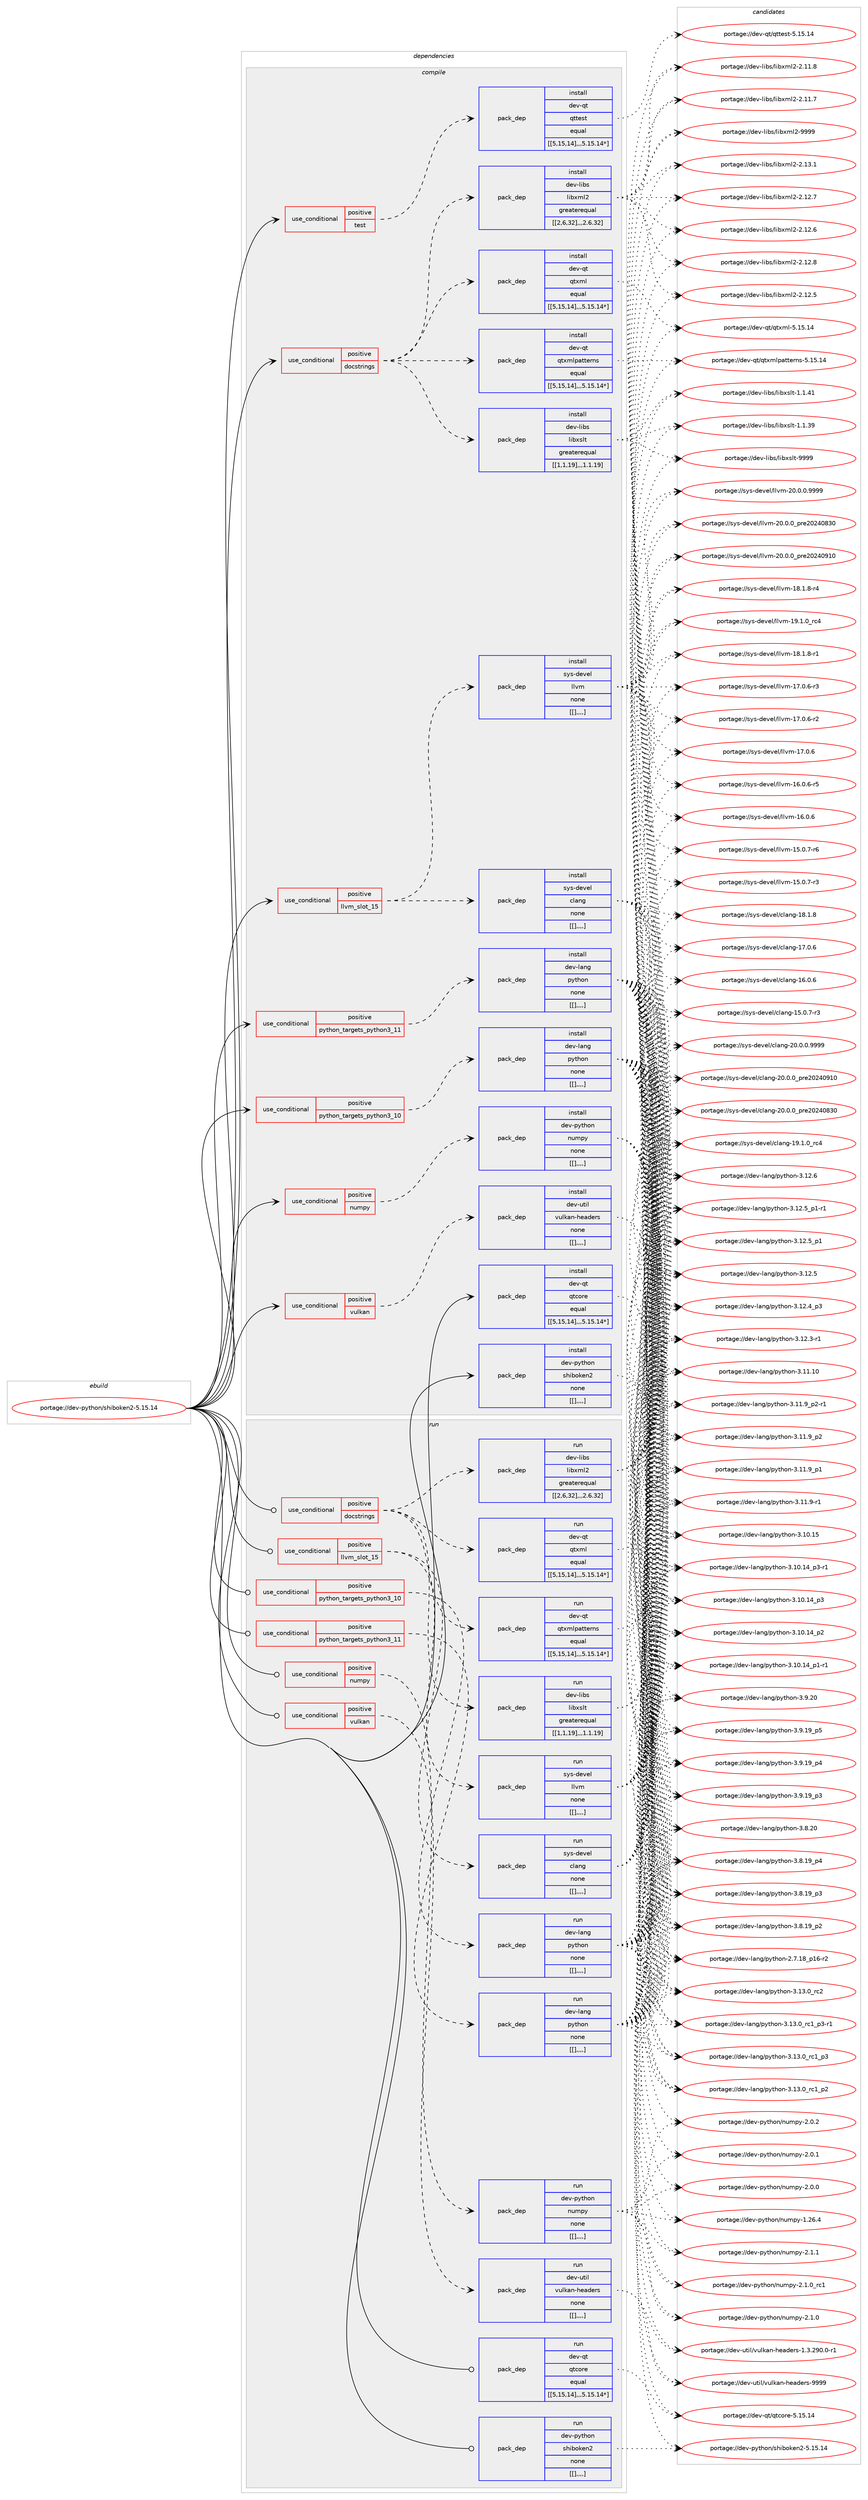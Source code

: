 digraph prolog {

# *************
# Graph options
# *************

newrank=true;
concentrate=true;
compound=true;
graph [rankdir=LR,fontname=Helvetica,fontsize=10,ranksep=1.5];#, ranksep=2.5, nodesep=0.2];
edge  [arrowhead=vee];
node  [fontname=Helvetica,fontsize=10];

# **********
# The ebuild
# **********

subgraph cluster_leftcol {
color=gray;
label=<<i>ebuild</i>>;
id [label="portage://dev-python/shiboken2-5.15.14", color=red, width=4, href="../dev-python/shiboken2-5.15.14.svg"];
}

# ****************
# The dependencies
# ****************

subgraph cluster_midcol {
color=gray;
label=<<i>dependencies</i>>;
subgraph cluster_compile {
fillcolor="#eeeeee";
style=filled;
label=<<i>compile</i>>;
subgraph cond40489 {
dependency165211 [label=<<TABLE BORDER="0" CELLBORDER="1" CELLSPACING="0" CELLPADDING="4"><TR><TD ROWSPAN="3" CELLPADDING="10">use_conditional</TD></TR><TR><TD>positive</TD></TR><TR><TD>docstrings</TD></TR></TABLE>>, shape=none, color=red];
subgraph pack123461 {
dependency165212 [label=<<TABLE BORDER="0" CELLBORDER="1" CELLSPACING="0" CELLPADDING="4" WIDTH="220"><TR><TD ROWSPAN="6" CELLPADDING="30">pack_dep</TD></TR><TR><TD WIDTH="110">install</TD></TR><TR><TD>dev-libs</TD></TR><TR><TD>libxml2</TD></TR><TR><TD>greaterequal</TD></TR><TR><TD>[[2,6,32],,,2.6.32]</TD></TR></TABLE>>, shape=none, color=blue];
}
dependency165211:e -> dependency165212:w [weight=20,style="dashed",arrowhead="vee"];
subgraph pack123462 {
dependency165213 [label=<<TABLE BORDER="0" CELLBORDER="1" CELLSPACING="0" CELLPADDING="4" WIDTH="220"><TR><TD ROWSPAN="6" CELLPADDING="30">pack_dep</TD></TR><TR><TD WIDTH="110">install</TD></TR><TR><TD>dev-libs</TD></TR><TR><TD>libxslt</TD></TR><TR><TD>greaterequal</TD></TR><TR><TD>[[1,1,19],,,1.1.19]</TD></TR></TABLE>>, shape=none, color=blue];
}
dependency165211:e -> dependency165213:w [weight=20,style="dashed",arrowhead="vee"];
subgraph pack123463 {
dependency165214 [label=<<TABLE BORDER="0" CELLBORDER="1" CELLSPACING="0" CELLPADDING="4" WIDTH="220"><TR><TD ROWSPAN="6" CELLPADDING="30">pack_dep</TD></TR><TR><TD WIDTH="110">install</TD></TR><TR><TD>dev-qt</TD></TR><TR><TD>qtxml</TD></TR><TR><TD>equal</TD></TR><TR><TD>[[5,15,14],,,5.15.14*]</TD></TR></TABLE>>, shape=none, color=blue];
}
dependency165211:e -> dependency165214:w [weight=20,style="dashed",arrowhead="vee"];
subgraph pack123464 {
dependency165215 [label=<<TABLE BORDER="0" CELLBORDER="1" CELLSPACING="0" CELLPADDING="4" WIDTH="220"><TR><TD ROWSPAN="6" CELLPADDING="30">pack_dep</TD></TR><TR><TD WIDTH="110">install</TD></TR><TR><TD>dev-qt</TD></TR><TR><TD>qtxmlpatterns</TD></TR><TR><TD>equal</TD></TR><TR><TD>[[5,15,14],,,5.15.14*]</TD></TR></TABLE>>, shape=none, color=blue];
}
dependency165211:e -> dependency165215:w [weight=20,style="dashed",arrowhead="vee"];
}
id:e -> dependency165211:w [weight=20,style="solid",arrowhead="vee"];
subgraph cond40490 {
dependency165216 [label=<<TABLE BORDER="0" CELLBORDER="1" CELLSPACING="0" CELLPADDING="4"><TR><TD ROWSPAN="3" CELLPADDING="10">use_conditional</TD></TR><TR><TD>positive</TD></TR><TR><TD>llvm_slot_15</TD></TR></TABLE>>, shape=none, color=red];
subgraph pack123465 {
dependency165217 [label=<<TABLE BORDER="0" CELLBORDER="1" CELLSPACING="0" CELLPADDING="4" WIDTH="220"><TR><TD ROWSPAN="6" CELLPADDING="30">pack_dep</TD></TR><TR><TD WIDTH="110">install</TD></TR><TR><TD>sys-devel</TD></TR><TR><TD>clang</TD></TR><TR><TD>none</TD></TR><TR><TD>[[],,,,]</TD></TR></TABLE>>, shape=none, color=blue];
}
dependency165216:e -> dependency165217:w [weight=20,style="dashed",arrowhead="vee"];
subgraph pack123466 {
dependency165218 [label=<<TABLE BORDER="0" CELLBORDER="1" CELLSPACING="0" CELLPADDING="4" WIDTH="220"><TR><TD ROWSPAN="6" CELLPADDING="30">pack_dep</TD></TR><TR><TD WIDTH="110">install</TD></TR><TR><TD>sys-devel</TD></TR><TR><TD>llvm</TD></TR><TR><TD>none</TD></TR><TR><TD>[[],,,,]</TD></TR></TABLE>>, shape=none, color=blue];
}
dependency165216:e -> dependency165218:w [weight=20,style="dashed",arrowhead="vee"];
}
id:e -> dependency165216:w [weight=20,style="solid",arrowhead="vee"];
subgraph cond40491 {
dependency165219 [label=<<TABLE BORDER="0" CELLBORDER="1" CELLSPACING="0" CELLPADDING="4"><TR><TD ROWSPAN="3" CELLPADDING="10">use_conditional</TD></TR><TR><TD>positive</TD></TR><TR><TD>numpy</TD></TR></TABLE>>, shape=none, color=red];
subgraph pack123467 {
dependency165220 [label=<<TABLE BORDER="0" CELLBORDER="1" CELLSPACING="0" CELLPADDING="4" WIDTH="220"><TR><TD ROWSPAN="6" CELLPADDING="30">pack_dep</TD></TR><TR><TD WIDTH="110">install</TD></TR><TR><TD>dev-python</TD></TR><TR><TD>numpy</TD></TR><TR><TD>none</TD></TR><TR><TD>[[],,,,]</TD></TR></TABLE>>, shape=none, color=blue];
}
dependency165219:e -> dependency165220:w [weight=20,style="dashed",arrowhead="vee"];
}
id:e -> dependency165219:w [weight=20,style="solid",arrowhead="vee"];
subgraph cond40492 {
dependency165221 [label=<<TABLE BORDER="0" CELLBORDER="1" CELLSPACING="0" CELLPADDING="4"><TR><TD ROWSPAN="3" CELLPADDING="10">use_conditional</TD></TR><TR><TD>positive</TD></TR><TR><TD>python_targets_python3_10</TD></TR></TABLE>>, shape=none, color=red];
subgraph pack123468 {
dependency165222 [label=<<TABLE BORDER="0" CELLBORDER="1" CELLSPACING="0" CELLPADDING="4" WIDTH="220"><TR><TD ROWSPAN="6" CELLPADDING="30">pack_dep</TD></TR><TR><TD WIDTH="110">install</TD></TR><TR><TD>dev-lang</TD></TR><TR><TD>python</TD></TR><TR><TD>none</TD></TR><TR><TD>[[],,,,]</TD></TR></TABLE>>, shape=none, color=blue];
}
dependency165221:e -> dependency165222:w [weight=20,style="dashed",arrowhead="vee"];
}
id:e -> dependency165221:w [weight=20,style="solid",arrowhead="vee"];
subgraph cond40493 {
dependency165223 [label=<<TABLE BORDER="0" CELLBORDER="1" CELLSPACING="0" CELLPADDING="4"><TR><TD ROWSPAN="3" CELLPADDING="10">use_conditional</TD></TR><TR><TD>positive</TD></TR><TR><TD>python_targets_python3_11</TD></TR></TABLE>>, shape=none, color=red];
subgraph pack123469 {
dependency165224 [label=<<TABLE BORDER="0" CELLBORDER="1" CELLSPACING="0" CELLPADDING="4" WIDTH="220"><TR><TD ROWSPAN="6" CELLPADDING="30">pack_dep</TD></TR><TR><TD WIDTH="110">install</TD></TR><TR><TD>dev-lang</TD></TR><TR><TD>python</TD></TR><TR><TD>none</TD></TR><TR><TD>[[],,,,]</TD></TR></TABLE>>, shape=none, color=blue];
}
dependency165223:e -> dependency165224:w [weight=20,style="dashed",arrowhead="vee"];
}
id:e -> dependency165223:w [weight=20,style="solid",arrowhead="vee"];
subgraph cond40494 {
dependency165225 [label=<<TABLE BORDER="0" CELLBORDER="1" CELLSPACING="0" CELLPADDING="4"><TR><TD ROWSPAN="3" CELLPADDING="10">use_conditional</TD></TR><TR><TD>positive</TD></TR><TR><TD>test</TD></TR></TABLE>>, shape=none, color=red];
subgraph pack123470 {
dependency165226 [label=<<TABLE BORDER="0" CELLBORDER="1" CELLSPACING="0" CELLPADDING="4" WIDTH="220"><TR><TD ROWSPAN="6" CELLPADDING="30">pack_dep</TD></TR><TR><TD WIDTH="110">install</TD></TR><TR><TD>dev-qt</TD></TR><TR><TD>qttest</TD></TR><TR><TD>equal</TD></TR><TR><TD>[[5,15,14],,,5.15.14*]</TD></TR></TABLE>>, shape=none, color=blue];
}
dependency165225:e -> dependency165226:w [weight=20,style="dashed",arrowhead="vee"];
}
id:e -> dependency165225:w [weight=20,style="solid",arrowhead="vee"];
subgraph cond40495 {
dependency165227 [label=<<TABLE BORDER="0" CELLBORDER="1" CELLSPACING="0" CELLPADDING="4"><TR><TD ROWSPAN="3" CELLPADDING="10">use_conditional</TD></TR><TR><TD>positive</TD></TR><TR><TD>vulkan</TD></TR></TABLE>>, shape=none, color=red];
subgraph pack123471 {
dependency165228 [label=<<TABLE BORDER="0" CELLBORDER="1" CELLSPACING="0" CELLPADDING="4" WIDTH="220"><TR><TD ROWSPAN="6" CELLPADDING="30">pack_dep</TD></TR><TR><TD WIDTH="110">install</TD></TR><TR><TD>dev-util</TD></TR><TR><TD>vulkan-headers</TD></TR><TR><TD>none</TD></TR><TR><TD>[[],,,,]</TD></TR></TABLE>>, shape=none, color=blue];
}
dependency165227:e -> dependency165228:w [weight=20,style="dashed",arrowhead="vee"];
}
id:e -> dependency165227:w [weight=20,style="solid",arrowhead="vee"];
subgraph pack123472 {
dependency165229 [label=<<TABLE BORDER="0" CELLBORDER="1" CELLSPACING="0" CELLPADDING="4" WIDTH="220"><TR><TD ROWSPAN="6" CELLPADDING="30">pack_dep</TD></TR><TR><TD WIDTH="110">install</TD></TR><TR><TD>dev-qt</TD></TR><TR><TD>qtcore</TD></TR><TR><TD>equal</TD></TR><TR><TD>[[5,15,14],,,5.15.14*]</TD></TR></TABLE>>, shape=none, color=blue];
}
id:e -> dependency165229:w [weight=20,style="solid",arrowhead="vee"];
subgraph pack123473 {
dependency165230 [label=<<TABLE BORDER="0" CELLBORDER="1" CELLSPACING="0" CELLPADDING="4" WIDTH="220"><TR><TD ROWSPAN="6" CELLPADDING="30">pack_dep</TD></TR><TR><TD WIDTH="110">install</TD></TR><TR><TD>dev-python</TD></TR><TR><TD>shiboken2</TD></TR><TR><TD>none</TD></TR><TR><TD>[[],,,,]</TD></TR></TABLE>>, shape=none, color=blue];
}
id:e -> dependency165230:w [weight=20,style="solid",arrowhead="vee"];
}
subgraph cluster_compileandrun {
fillcolor="#eeeeee";
style=filled;
label=<<i>compile and run</i>>;
}
subgraph cluster_run {
fillcolor="#eeeeee";
style=filled;
label=<<i>run</i>>;
subgraph cond40496 {
dependency165231 [label=<<TABLE BORDER="0" CELLBORDER="1" CELLSPACING="0" CELLPADDING="4"><TR><TD ROWSPAN="3" CELLPADDING="10">use_conditional</TD></TR><TR><TD>positive</TD></TR><TR><TD>docstrings</TD></TR></TABLE>>, shape=none, color=red];
subgraph pack123474 {
dependency165232 [label=<<TABLE BORDER="0" CELLBORDER="1" CELLSPACING="0" CELLPADDING="4" WIDTH="220"><TR><TD ROWSPAN="6" CELLPADDING="30">pack_dep</TD></TR><TR><TD WIDTH="110">run</TD></TR><TR><TD>dev-libs</TD></TR><TR><TD>libxml2</TD></TR><TR><TD>greaterequal</TD></TR><TR><TD>[[2,6,32],,,2.6.32]</TD></TR></TABLE>>, shape=none, color=blue];
}
dependency165231:e -> dependency165232:w [weight=20,style="dashed",arrowhead="vee"];
subgraph pack123475 {
dependency165233 [label=<<TABLE BORDER="0" CELLBORDER="1" CELLSPACING="0" CELLPADDING="4" WIDTH="220"><TR><TD ROWSPAN="6" CELLPADDING="30">pack_dep</TD></TR><TR><TD WIDTH="110">run</TD></TR><TR><TD>dev-libs</TD></TR><TR><TD>libxslt</TD></TR><TR><TD>greaterequal</TD></TR><TR><TD>[[1,1,19],,,1.1.19]</TD></TR></TABLE>>, shape=none, color=blue];
}
dependency165231:e -> dependency165233:w [weight=20,style="dashed",arrowhead="vee"];
subgraph pack123476 {
dependency165234 [label=<<TABLE BORDER="0" CELLBORDER="1" CELLSPACING="0" CELLPADDING="4" WIDTH="220"><TR><TD ROWSPAN="6" CELLPADDING="30">pack_dep</TD></TR><TR><TD WIDTH="110">run</TD></TR><TR><TD>dev-qt</TD></TR><TR><TD>qtxml</TD></TR><TR><TD>equal</TD></TR><TR><TD>[[5,15,14],,,5.15.14*]</TD></TR></TABLE>>, shape=none, color=blue];
}
dependency165231:e -> dependency165234:w [weight=20,style="dashed",arrowhead="vee"];
subgraph pack123477 {
dependency165235 [label=<<TABLE BORDER="0" CELLBORDER="1" CELLSPACING="0" CELLPADDING="4" WIDTH="220"><TR><TD ROWSPAN="6" CELLPADDING="30">pack_dep</TD></TR><TR><TD WIDTH="110">run</TD></TR><TR><TD>dev-qt</TD></TR><TR><TD>qtxmlpatterns</TD></TR><TR><TD>equal</TD></TR><TR><TD>[[5,15,14],,,5.15.14*]</TD></TR></TABLE>>, shape=none, color=blue];
}
dependency165231:e -> dependency165235:w [weight=20,style="dashed",arrowhead="vee"];
}
id:e -> dependency165231:w [weight=20,style="solid",arrowhead="odot"];
subgraph cond40497 {
dependency165236 [label=<<TABLE BORDER="0" CELLBORDER="1" CELLSPACING="0" CELLPADDING="4"><TR><TD ROWSPAN="3" CELLPADDING="10">use_conditional</TD></TR><TR><TD>positive</TD></TR><TR><TD>llvm_slot_15</TD></TR></TABLE>>, shape=none, color=red];
subgraph pack123478 {
dependency165237 [label=<<TABLE BORDER="0" CELLBORDER="1" CELLSPACING="0" CELLPADDING="4" WIDTH="220"><TR><TD ROWSPAN="6" CELLPADDING="30">pack_dep</TD></TR><TR><TD WIDTH="110">run</TD></TR><TR><TD>sys-devel</TD></TR><TR><TD>clang</TD></TR><TR><TD>none</TD></TR><TR><TD>[[],,,,]</TD></TR></TABLE>>, shape=none, color=blue];
}
dependency165236:e -> dependency165237:w [weight=20,style="dashed",arrowhead="vee"];
subgraph pack123479 {
dependency165238 [label=<<TABLE BORDER="0" CELLBORDER="1" CELLSPACING="0" CELLPADDING="4" WIDTH="220"><TR><TD ROWSPAN="6" CELLPADDING="30">pack_dep</TD></TR><TR><TD WIDTH="110">run</TD></TR><TR><TD>sys-devel</TD></TR><TR><TD>llvm</TD></TR><TR><TD>none</TD></TR><TR><TD>[[],,,,]</TD></TR></TABLE>>, shape=none, color=blue];
}
dependency165236:e -> dependency165238:w [weight=20,style="dashed",arrowhead="vee"];
}
id:e -> dependency165236:w [weight=20,style="solid",arrowhead="odot"];
subgraph cond40498 {
dependency165239 [label=<<TABLE BORDER="0" CELLBORDER="1" CELLSPACING="0" CELLPADDING="4"><TR><TD ROWSPAN="3" CELLPADDING="10">use_conditional</TD></TR><TR><TD>positive</TD></TR><TR><TD>numpy</TD></TR></TABLE>>, shape=none, color=red];
subgraph pack123480 {
dependency165240 [label=<<TABLE BORDER="0" CELLBORDER="1" CELLSPACING="0" CELLPADDING="4" WIDTH="220"><TR><TD ROWSPAN="6" CELLPADDING="30">pack_dep</TD></TR><TR><TD WIDTH="110">run</TD></TR><TR><TD>dev-python</TD></TR><TR><TD>numpy</TD></TR><TR><TD>none</TD></TR><TR><TD>[[],,,,]</TD></TR></TABLE>>, shape=none, color=blue];
}
dependency165239:e -> dependency165240:w [weight=20,style="dashed",arrowhead="vee"];
}
id:e -> dependency165239:w [weight=20,style="solid",arrowhead="odot"];
subgraph cond40499 {
dependency165241 [label=<<TABLE BORDER="0" CELLBORDER="1" CELLSPACING="0" CELLPADDING="4"><TR><TD ROWSPAN="3" CELLPADDING="10">use_conditional</TD></TR><TR><TD>positive</TD></TR><TR><TD>python_targets_python3_10</TD></TR></TABLE>>, shape=none, color=red];
subgraph pack123481 {
dependency165242 [label=<<TABLE BORDER="0" CELLBORDER="1" CELLSPACING="0" CELLPADDING="4" WIDTH="220"><TR><TD ROWSPAN="6" CELLPADDING="30">pack_dep</TD></TR><TR><TD WIDTH="110">run</TD></TR><TR><TD>dev-lang</TD></TR><TR><TD>python</TD></TR><TR><TD>none</TD></TR><TR><TD>[[],,,,]</TD></TR></TABLE>>, shape=none, color=blue];
}
dependency165241:e -> dependency165242:w [weight=20,style="dashed",arrowhead="vee"];
}
id:e -> dependency165241:w [weight=20,style="solid",arrowhead="odot"];
subgraph cond40500 {
dependency165243 [label=<<TABLE BORDER="0" CELLBORDER="1" CELLSPACING="0" CELLPADDING="4"><TR><TD ROWSPAN="3" CELLPADDING="10">use_conditional</TD></TR><TR><TD>positive</TD></TR><TR><TD>python_targets_python3_11</TD></TR></TABLE>>, shape=none, color=red];
subgraph pack123482 {
dependency165244 [label=<<TABLE BORDER="0" CELLBORDER="1" CELLSPACING="0" CELLPADDING="4" WIDTH="220"><TR><TD ROWSPAN="6" CELLPADDING="30">pack_dep</TD></TR><TR><TD WIDTH="110">run</TD></TR><TR><TD>dev-lang</TD></TR><TR><TD>python</TD></TR><TR><TD>none</TD></TR><TR><TD>[[],,,,]</TD></TR></TABLE>>, shape=none, color=blue];
}
dependency165243:e -> dependency165244:w [weight=20,style="dashed",arrowhead="vee"];
}
id:e -> dependency165243:w [weight=20,style="solid",arrowhead="odot"];
subgraph cond40501 {
dependency165245 [label=<<TABLE BORDER="0" CELLBORDER="1" CELLSPACING="0" CELLPADDING="4"><TR><TD ROWSPAN="3" CELLPADDING="10">use_conditional</TD></TR><TR><TD>positive</TD></TR><TR><TD>vulkan</TD></TR></TABLE>>, shape=none, color=red];
subgraph pack123483 {
dependency165246 [label=<<TABLE BORDER="0" CELLBORDER="1" CELLSPACING="0" CELLPADDING="4" WIDTH="220"><TR><TD ROWSPAN="6" CELLPADDING="30">pack_dep</TD></TR><TR><TD WIDTH="110">run</TD></TR><TR><TD>dev-util</TD></TR><TR><TD>vulkan-headers</TD></TR><TR><TD>none</TD></TR><TR><TD>[[],,,,]</TD></TR></TABLE>>, shape=none, color=blue];
}
dependency165245:e -> dependency165246:w [weight=20,style="dashed",arrowhead="vee"];
}
id:e -> dependency165245:w [weight=20,style="solid",arrowhead="odot"];
subgraph pack123484 {
dependency165247 [label=<<TABLE BORDER="0" CELLBORDER="1" CELLSPACING="0" CELLPADDING="4" WIDTH="220"><TR><TD ROWSPAN="6" CELLPADDING="30">pack_dep</TD></TR><TR><TD WIDTH="110">run</TD></TR><TR><TD>dev-qt</TD></TR><TR><TD>qtcore</TD></TR><TR><TD>equal</TD></TR><TR><TD>[[5,15,14],,,5.15.14*]</TD></TR></TABLE>>, shape=none, color=blue];
}
id:e -> dependency165247:w [weight=20,style="solid",arrowhead="odot"];
subgraph pack123485 {
dependency165248 [label=<<TABLE BORDER="0" CELLBORDER="1" CELLSPACING="0" CELLPADDING="4" WIDTH="220"><TR><TD ROWSPAN="6" CELLPADDING="30">pack_dep</TD></TR><TR><TD WIDTH="110">run</TD></TR><TR><TD>dev-python</TD></TR><TR><TD>shiboken2</TD></TR><TR><TD>none</TD></TR><TR><TD>[[],,,,]</TD></TR></TABLE>>, shape=none, color=blue];
}
id:e -> dependency165248:w [weight=20,style="solid",arrowhead="odot"];
}
}

# **************
# The candidates
# **************

subgraph cluster_choices {
rank=same;
color=gray;
label=<<i>candidates</i>>;

subgraph choice123461 {
color=black;
nodesep=1;
choice10010111845108105981154710810598120109108504557575757 [label="portage://dev-libs/libxml2-9999", color=red, width=4,href="../dev-libs/libxml2-9999.svg"];
choice100101118451081059811547108105981201091085045504649514649 [label="portage://dev-libs/libxml2-2.13.1", color=red, width=4,href="../dev-libs/libxml2-2.13.1.svg"];
choice100101118451081059811547108105981201091085045504649504656 [label="portage://dev-libs/libxml2-2.12.8", color=red, width=4,href="../dev-libs/libxml2-2.12.8.svg"];
choice100101118451081059811547108105981201091085045504649504655 [label="portage://dev-libs/libxml2-2.12.7", color=red, width=4,href="../dev-libs/libxml2-2.12.7.svg"];
choice100101118451081059811547108105981201091085045504649504654 [label="portage://dev-libs/libxml2-2.12.6", color=red, width=4,href="../dev-libs/libxml2-2.12.6.svg"];
choice100101118451081059811547108105981201091085045504649504653 [label="portage://dev-libs/libxml2-2.12.5", color=red, width=4,href="../dev-libs/libxml2-2.12.5.svg"];
choice100101118451081059811547108105981201091085045504649494656 [label="portage://dev-libs/libxml2-2.11.8", color=red, width=4,href="../dev-libs/libxml2-2.11.8.svg"];
choice100101118451081059811547108105981201091085045504649494655 [label="portage://dev-libs/libxml2-2.11.7", color=red, width=4,href="../dev-libs/libxml2-2.11.7.svg"];
dependency165212:e -> choice10010111845108105981154710810598120109108504557575757:w [style=dotted,weight="100"];
dependency165212:e -> choice100101118451081059811547108105981201091085045504649514649:w [style=dotted,weight="100"];
dependency165212:e -> choice100101118451081059811547108105981201091085045504649504656:w [style=dotted,weight="100"];
dependency165212:e -> choice100101118451081059811547108105981201091085045504649504655:w [style=dotted,weight="100"];
dependency165212:e -> choice100101118451081059811547108105981201091085045504649504654:w [style=dotted,weight="100"];
dependency165212:e -> choice100101118451081059811547108105981201091085045504649504653:w [style=dotted,weight="100"];
dependency165212:e -> choice100101118451081059811547108105981201091085045504649494656:w [style=dotted,weight="100"];
dependency165212:e -> choice100101118451081059811547108105981201091085045504649494655:w [style=dotted,weight="100"];
}
subgraph choice123462 {
color=black;
nodesep=1;
choice100101118451081059811547108105981201151081164557575757 [label="portage://dev-libs/libxslt-9999", color=red, width=4,href="../dev-libs/libxslt-9999.svg"];
choice1001011184510810598115471081059812011510811645494649465249 [label="portage://dev-libs/libxslt-1.1.41", color=red, width=4,href="../dev-libs/libxslt-1.1.41.svg"];
choice1001011184510810598115471081059812011510811645494649465157 [label="portage://dev-libs/libxslt-1.1.39", color=red, width=4,href="../dev-libs/libxslt-1.1.39.svg"];
dependency165213:e -> choice100101118451081059811547108105981201151081164557575757:w [style=dotted,weight="100"];
dependency165213:e -> choice1001011184510810598115471081059812011510811645494649465249:w [style=dotted,weight="100"];
dependency165213:e -> choice1001011184510810598115471081059812011510811645494649465157:w [style=dotted,weight="100"];
}
subgraph choice123463 {
color=black;
nodesep=1;
choice10010111845113116471131161201091084553464953464952 [label="portage://dev-qt/qtxml-5.15.14", color=red, width=4,href="../dev-qt/qtxml-5.15.14.svg"];
dependency165214:e -> choice10010111845113116471131161201091084553464953464952:w [style=dotted,weight="100"];
}
subgraph choice123464 {
color=black;
nodesep=1;
choice1001011184511311647113116120109108112971161161011141101154553464953464952 [label="portage://dev-qt/qtxmlpatterns-5.15.14", color=red, width=4,href="../dev-qt/qtxmlpatterns-5.15.14.svg"];
dependency165215:e -> choice1001011184511311647113116120109108112971161161011141101154553464953464952:w [style=dotted,weight="100"];
}
subgraph choice123465 {
color=black;
nodesep=1;
choice11512111545100101118101108479910897110103455048464846484657575757 [label="portage://sys-devel/clang-20.0.0.9999", color=red, width=4,href="../sys-devel/clang-20.0.0.9999.svg"];
choice1151211154510010111810110847991089711010345504846484648951121141015048505248574948 [label="portage://sys-devel/clang-20.0.0_pre20240910", color=red, width=4,href="../sys-devel/clang-20.0.0_pre20240910.svg"];
choice1151211154510010111810110847991089711010345504846484648951121141015048505248565148 [label="portage://sys-devel/clang-20.0.0_pre20240830", color=red, width=4,href="../sys-devel/clang-20.0.0_pre20240830.svg"];
choice1151211154510010111810110847991089711010345495746494648951149952 [label="portage://sys-devel/clang-19.1.0_rc4", color=red, width=4,href="../sys-devel/clang-19.1.0_rc4.svg"];
choice1151211154510010111810110847991089711010345495646494656 [label="portage://sys-devel/clang-18.1.8", color=red, width=4,href="../sys-devel/clang-18.1.8.svg"];
choice1151211154510010111810110847991089711010345495546484654 [label="portage://sys-devel/clang-17.0.6", color=red, width=4,href="../sys-devel/clang-17.0.6.svg"];
choice1151211154510010111810110847991089711010345495446484654 [label="portage://sys-devel/clang-16.0.6", color=red, width=4,href="../sys-devel/clang-16.0.6.svg"];
choice11512111545100101118101108479910897110103454953464846554511451 [label="portage://sys-devel/clang-15.0.7-r3", color=red, width=4,href="../sys-devel/clang-15.0.7-r3.svg"];
dependency165217:e -> choice11512111545100101118101108479910897110103455048464846484657575757:w [style=dotted,weight="100"];
dependency165217:e -> choice1151211154510010111810110847991089711010345504846484648951121141015048505248574948:w [style=dotted,weight="100"];
dependency165217:e -> choice1151211154510010111810110847991089711010345504846484648951121141015048505248565148:w [style=dotted,weight="100"];
dependency165217:e -> choice1151211154510010111810110847991089711010345495746494648951149952:w [style=dotted,weight="100"];
dependency165217:e -> choice1151211154510010111810110847991089711010345495646494656:w [style=dotted,weight="100"];
dependency165217:e -> choice1151211154510010111810110847991089711010345495546484654:w [style=dotted,weight="100"];
dependency165217:e -> choice1151211154510010111810110847991089711010345495446484654:w [style=dotted,weight="100"];
dependency165217:e -> choice11512111545100101118101108479910897110103454953464846554511451:w [style=dotted,weight="100"];
}
subgraph choice123466 {
color=black;
nodesep=1;
choice1151211154510010111810110847108108118109455048464846484657575757 [label="portage://sys-devel/llvm-20.0.0.9999", color=red, width=4,href="../sys-devel/llvm-20.0.0.9999.svg"];
choice115121115451001011181011084710810811810945504846484648951121141015048505248574948 [label="portage://sys-devel/llvm-20.0.0_pre20240910", color=red, width=4,href="../sys-devel/llvm-20.0.0_pre20240910.svg"];
choice115121115451001011181011084710810811810945504846484648951121141015048505248565148 [label="portage://sys-devel/llvm-20.0.0_pre20240830", color=red, width=4,href="../sys-devel/llvm-20.0.0_pre20240830.svg"];
choice115121115451001011181011084710810811810945495746494648951149952 [label="portage://sys-devel/llvm-19.1.0_rc4", color=red, width=4,href="../sys-devel/llvm-19.1.0_rc4.svg"];
choice1151211154510010111810110847108108118109454956464946564511452 [label="portage://sys-devel/llvm-18.1.8-r4", color=red, width=4,href="../sys-devel/llvm-18.1.8-r4.svg"];
choice1151211154510010111810110847108108118109454956464946564511449 [label="portage://sys-devel/llvm-18.1.8-r1", color=red, width=4,href="../sys-devel/llvm-18.1.8-r1.svg"];
choice1151211154510010111810110847108108118109454955464846544511451 [label="portage://sys-devel/llvm-17.0.6-r3", color=red, width=4,href="../sys-devel/llvm-17.0.6-r3.svg"];
choice1151211154510010111810110847108108118109454955464846544511450 [label="portage://sys-devel/llvm-17.0.6-r2", color=red, width=4,href="../sys-devel/llvm-17.0.6-r2.svg"];
choice115121115451001011181011084710810811810945495546484654 [label="portage://sys-devel/llvm-17.0.6", color=red, width=4,href="../sys-devel/llvm-17.0.6.svg"];
choice1151211154510010111810110847108108118109454954464846544511453 [label="portage://sys-devel/llvm-16.0.6-r5", color=red, width=4,href="../sys-devel/llvm-16.0.6-r5.svg"];
choice115121115451001011181011084710810811810945495446484654 [label="portage://sys-devel/llvm-16.0.6", color=red, width=4,href="../sys-devel/llvm-16.0.6.svg"];
choice1151211154510010111810110847108108118109454953464846554511454 [label="portage://sys-devel/llvm-15.0.7-r6", color=red, width=4,href="../sys-devel/llvm-15.0.7-r6.svg"];
choice1151211154510010111810110847108108118109454953464846554511451 [label="portage://sys-devel/llvm-15.0.7-r3", color=red, width=4,href="../sys-devel/llvm-15.0.7-r3.svg"];
dependency165218:e -> choice1151211154510010111810110847108108118109455048464846484657575757:w [style=dotted,weight="100"];
dependency165218:e -> choice115121115451001011181011084710810811810945504846484648951121141015048505248574948:w [style=dotted,weight="100"];
dependency165218:e -> choice115121115451001011181011084710810811810945504846484648951121141015048505248565148:w [style=dotted,weight="100"];
dependency165218:e -> choice115121115451001011181011084710810811810945495746494648951149952:w [style=dotted,weight="100"];
dependency165218:e -> choice1151211154510010111810110847108108118109454956464946564511452:w [style=dotted,weight="100"];
dependency165218:e -> choice1151211154510010111810110847108108118109454956464946564511449:w [style=dotted,weight="100"];
dependency165218:e -> choice1151211154510010111810110847108108118109454955464846544511451:w [style=dotted,weight="100"];
dependency165218:e -> choice1151211154510010111810110847108108118109454955464846544511450:w [style=dotted,weight="100"];
dependency165218:e -> choice115121115451001011181011084710810811810945495546484654:w [style=dotted,weight="100"];
dependency165218:e -> choice1151211154510010111810110847108108118109454954464846544511453:w [style=dotted,weight="100"];
dependency165218:e -> choice115121115451001011181011084710810811810945495446484654:w [style=dotted,weight="100"];
dependency165218:e -> choice1151211154510010111810110847108108118109454953464846554511454:w [style=dotted,weight="100"];
dependency165218:e -> choice1151211154510010111810110847108108118109454953464846554511451:w [style=dotted,weight="100"];
}
subgraph choice123467 {
color=black;
nodesep=1;
choice1001011184511212111610411111047110117109112121455046494649 [label="portage://dev-python/numpy-2.1.1", color=red, width=4,href="../dev-python/numpy-2.1.1.svg"];
choice1001011184511212111610411111047110117109112121455046494648951149949 [label="portage://dev-python/numpy-2.1.0_rc1", color=red, width=4,href="../dev-python/numpy-2.1.0_rc1.svg"];
choice1001011184511212111610411111047110117109112121455046494648 [label="portage://dev-python/numpy-2.1.0", color=red, width=4,href="../dev-python/numpy-2.1.0.svg"];
choice1001011184511212111610411111047110117109112121455046484650 [label="portage://dev-python/numpy-2.0.2", color=red, width=4,href="../dev-python/numpy-2.0.2.svg"];
choice1001011184511212111610411111047110117109112121455046484649 [label="portage://dev-python/numpy-2.0.1", color=red, width=4,href="../dev-python/numpy-2.0.1.svg"];
choice1001011184511212111610411111047110117109112121455046484648 [label="portage://dev-python/numpy-2.0.0", color=red, width=4,href="../dev-python/numpy-2.0.0.svg"];
choice100101118451121211161041111104711011710911212145494650544652 [label="portage://dev-python/numpy-1.26.4", color=red, width=4,href="../dev-python/numpy-1.26.4.svg"];
dependency165220:e -> choice1001011184511212111610411111047110117109112121455046494649:w [style=dotted,weight="100"];
dependency165220:e -> choice1001011184511212111610411111047110117109112121455046494648951149949:w [style=dotted,weight="100"];
dependency165220:e -> choice1001011184511212111610411111047110117109112121455046494648:w [style=dotted,weight="100"];
dependency165220:e -> choice1001011184511212111610411111047110117109112121455046484650:w [style=dotted,weight="100"];
dependency165220:e -> choice1001011184511212111610411111047110117109112121455046484649:w [style=dotted,weight="100"];
dependency165220:e -> choice1001011184511212111610411111047110117109112121455046484648:w [style=dotted,weight="100"];
dependency165220:e -> choice100101118451121211161041111104711011710911212145494650544652:w [style=dotted,weight="100"];
}
subgraph choice123468 {
color=black;
nodesep=1;
choice10010111845108971101034711212111610411111045514649514648951149950 [label="portage://dev-lang/python-3.13.0_rc2", color=red, width=4,href="../dev-lang/python-3.13.0_rc2.svg"];
choice1001011184510897110103471121211161041111104551464951464895114994995112514511449 [label="portage://dev-lang/python-3.13.0_rc1_p3-r1", color=red, width=4,href="../dev-lang/python-3.13.0_rc1_p3-r1.svg"];
choice100101118451089711010347112121116104111110455146495146489511499499511251 [label="portage://dev-lang/python-3.13.0_rc1_p3", color=red, width=4,href="../dev-lang/python-3.13.0_rc1_p3.svg"];
choice100101118451089711010347112121116104111110455146495146489511499499511250 [label="portage://dev-lang/python-3.13.0_rc1_p2", color=red, width=4,href="../dev-lang/python-3.13.0_rc1_p2.svg"];
choice10010111845108971101034711212111610411111045514649504654 [label="portage://dev-lang/python-3.12.6", color=red, width=4,href="../dev-lang/python-3.12.6.svg"];
choice1001011184510897110103471121211161041111104551464950465395112494511449 [label="portage://dev-lang/python-3.12.5_p1-r1", color=red, width=4,href="../dev-lang/python-3.12.5_p1-r1.svg"];
choice100101118451089711010347112121116104111110455146495046539511249 [label="portage://dev-lang/python-3.12.5_p1", color=red, width=4,href="../dev-lang/python-3.12.5_p1.svg"];
choice10010111845108971101034711212111610411111045514649504653 [label="portage://dev-lang/python-3.12.5", color=red, width=4,href="../dev-lang/python-3.12.5.svg"];
choice100101118451089711010347112121116104111110455146495046529511251 [label="portage://dev-lang/python-3.12.4_p3", color=red, width=4,href="../dev-lang/python-3.12.4_p3.svg"];
choice100101118451089711010347112121116104111110455146495046514511449 [label="portage://dev-lang/python-3.12.3-r1", color=red, width=4,href="../dev-lang/python-3.12.3-r1.svg"];
choice1001011184510897110103471121211161041111104551464949464948 [label="portage://dev-lang/python-3.11.10", color=red, width=4,href="../dev-lang/python-3.11.10.svg"];
choice1001011184510897110103471121211161041111104551464949465795112504511449 [label="portage://dev-lang/python-3.11.9_p2-r1", color=red, width=4,href="../dev-lang/python-3.11.9_p2-r1.svg"];
choice100101118451089711010347112121116104111110455146494946579511250 [label="portage://dev-lang/python-3.11.9_p2", color=red, width=4,href="../dev-lang/python-3.11.9_p2.svg"];
choice100101118451089711010347112121116104111110455146494946579511249 [label="portage://dev-lang/python-3.11.9_p1", color=red, width=4,href="../dev-lang/python-3.11.9_p1.svg"];
choice100101118451089711010347112121116104111110455146494946574511449 [label="portage://dev-lang/python-3.11.9-r1", color=red, width=4,href="../dev-lang/python-3.11.9-r1.svg"];
choice1001011184510897110103471121211161041111104551464948464953 [label="portage://dev-lang/python-3.10.15", color=red, width=4,href="../dev-lang/python-3.10.15.svg"];
choice100101118451089711010347112121116104111110455146494846495295112514511449 [label="portage://dev-lang/python-3.10.14_p3-r1", color=red, width=4,href="../dev-lang/python-3.10.14_p3-r1.svg"];
choice10010111845108971101034711212111610411111045514649484649529511251 [label="portage://dev-lang/python-3.10.14_p3", color=red, width=4,href="../dev-lang/python-3.10.14_p3.svg"];
choice10010111845108971101034711212111610411111045514649484649529511250 [label="portage://dev-lang/python-3.10.14_p2", color=red, width=4,href="../dev-lang/python-3.10.14_p2.svg"];
choice100101118451089711010347112121116104111110455146494846495295112494511449 [label="portage://dev-lang/python-3.10.14_p1-r1", color=red, width=4,href="../dev-lang/python-3.10.14_p1-r1.svg"];
choice10010111845108971101034711212111610411111045514657465048 [label="portage://dev-lang/python-3.9.20", color=red, width=4,href="../dev-lang/python-3.9.20.svg"];
choice100101118451089711010347112121116104111110455146574649579511253 [label="portage://dev-lang/python-3.9.19_p5", color=red, width=4,href="../dev-lang/python-3.9.19_p5.svg"];
choice100101118451089711010347112121116104111110455146574649579511252 [label="portage://dev-lang/python-3.9.19_p4", color=red, width=4,href="../dev-lang/python-3.9.19_p4.svg"];
choice100101118451089711010347112121116104111110455146574649579511251 [label="portage://dev-lang/python-3.9.19_p3", color=red, width=4,href="../dev-lang/python-3.9.19_p3.svg"];
choice10010111845108971101034711212111610411111045514656465048 [label="portage://dev-lang/python-3.8.20", color=red, width=4,href="../dev-lang/python-3.8.20.svg"];
choice100101118451089711010347112121116104111110455146564649579511252 [label="portage://dev-lang/python-3.8.19_p4", color=red, width=4,href="../dev-lang/python-3.8.19_p4.svg"];
choice100101118451089711010347112121116104111110455146564649579511251 [label="portage://dev-lang/python-3.8.19_p3", color=red, width=4,href="../dev-lang/python-3.8.19_p3.svg"];
choice100101118451089711010347112121116104111110455146564649579511250 [label="portage://dev-lang/python-3.8.19_p2", color=red, width=4,href="../dev-lang/python-3.8.19_p2.svg"];
choice100101118451089711010347112121116104111110455046554649569511249544511450 [label="portage://dev-lang/python-2.7.18_p16-r2", color=red, width=4,href="../dev-lang/python-2.7.18_p16-r2.svg"];
dependency165222:e -> choice10010111845108971101034711212111610411111045514649514648951149950:w [style=dotted,weight="100"];
dependency165222:e -> choice1001011184510897110103471121211161041111104551464951464895114994995112514511449:w [style=dotted,weight="100"];
dependency165222:e -> choice100101118451089711010347112121116104111110455146495146489511499499511251:w [style=dotted,weight="100"];
dependency165222:e -> choice100101118451089711010347112121116104111110455146495146489511499499511250:w [style=dotted,weight="100"];
dependency165222:e -> choice10010111845108971101034711212111610411111045514649504654:w [style=dotted,weight="100"];
dependency165222:e -> choice1001011184510897110103471121211161041111104551464950465395112494511449:w [style=dotted,weight="100"];
dependency165222:e -> choice100101118451089711010347112121116104111110455146495046539511249:w [style=dotted,weight="100"];
dependency165222:e -> choice10010111845108971101034711212111610411111045514649504653:w [style=dotted,weight="100"];
dependency165222:e -> choice100101118451089711010347112121116104111110455146495046529511251:w [style=dotted,weight="100"];
dependency165222:e -> choice100101118451089711010347112121116104111110455146495046514511449:w [style=dotted,weight="100"];
dependency165222:e -> choice1001011184510897110103471121211161041111104551464949464948:w [style=dotted,weight="100"];
dependency165222:e -> choice1001011184510897110103471121211161041111104551464949465795112504511449:w [style=dotted,weight="100"];
dependency165222:e -> choice100101118451089711010347112121116104111110455146494946579511250:w [style=dotted,weight="100"];
dependency165222:e -> choice100101118451089711010347112121116104111110455146494946579511249:w [style=dotted,weight="100"];
dependency165222:e -> choice100101118451089711010347112121116104111110455146494946574511449:w [style=dotted,weight="100"];
dependency165222:e -> choice1001011184510897110103471121211161041111104551464948464953:w [style=dotted,weight="100"];
dependency165222:e -> choice100101118451089711010347112121116104111110455146494846495295112514511449:w [style=dotted,weight="100"];
dependency165222:e -> choice10010111845108971101034711212111610411111045514649484649529511251:w [style=dotted,weight="100"];
dependency165222:e -> choice10010111845108971101034711212111610411111045514649484649529511250:w [style=dotted,weight="100"];
dependency165222:e -> choice100101118451089711010347112121116104111110455146494846495295112494511449:w [style=dotted,weight="100"];
dependency165222:e -> choice10010111845108971101034711212111610411111045514657465048:w [style=dotted,weight="100"];
dependency165222:e -> choice100101118451089711010347112121116104111110455146574649579511253:w [style=dotted,weight="100"];
dependency165222:e -> choice100101118451089711010347112121116104111110455146574649579511252:w [style=dotted,weight="100"];
dependency165222:e -> choice100101118451089711010347112121116104111110455146574649579511251:w [style=dotted,weight="100"];
dependency165222:e -> choice10010111845108971101034711212111610411111045514656465048:w [style=dotted,weight="100"];
dependency165222:e -> choice100101118451089711010347112121116104111110455146564649579511252:w [style=dotted,weight="100"];
dependency165222:e -> choice100101118451089711010347112121116104111110455146564649579511251:w [style=dotted,weight="100"];
dependency165222:e -> choice100101118451089711010347112121116104111110455146564649579511250:w [style=dotted,weight="100"];
dependency165222:e -> choice100101118451089711010347112121116104111110455046554649569511249544511450:w [style=dotted,weight="100"];
}
subgraph choice123469 {
color=black;
nodesep=1;
choice10010111845108971101034711212111610411111045514649514648951149950 [label="portage://dev-lang/python-3.13.0_rc2", color=red, width=4,href="../dev-lang/python-3.13.0_rc2.svg"];
choice1001011184510897110103471121211161041111104551464951464895114994995112514511449 [label="portage://dev-lang/python-3.13.0_rc1_p3-r1", color=red, width=4,href="../dev-lang/python-3.13.0_rc1_p3-r1.svg"];
choice100101118451089711010347112121116104111110455146495146489511499499511251 [label="portage://dev-lang/python-3.13.0_rc1_p3", color=red, width=4,href="../dev-lang/python-3.13.0_rc1_p3.svg"];
choice100101118451089711010347112121116104111110455146495146489511499499511250 [label="portage://dev-lang/python-3.13.0_rc1_p2", color=red, width=4,href="../dev-lang/python-3.13.0_rc1_p2.svg"];
choice10010111845108971101034711212111610411111045514649504654 [label="portage://dev-lang/python-3.12.6", color=red, width=4,href="../dev-lang/python-3.12.6.svg"];
choice1001011184510897110103471121211161041111104551464950465395112494511449 [label="portage://dev-lang/python-3.12.5_p1-r1", color=red, width=4,href="../dev-lang/python-3.12.5_p1-r1.svg"];
choice100101118451089711010347112121116104111110455146495046539511249 [label="portage://dev-lang/python-3.12.5_p1", color=red, width=4,href="../dev-lang/python-3.12.5_p1.svg"];
choice10010111845108971101034711212111610411111045514649504653 [label="portage://dev-lang/python-3.12.5", color=red, width=4,href="../dev-lang/python-3.12.5.svg"];
choice100101118451089711010347112121116104111110455146495046529511251 [label="portage://dev-lang/python-3.12.4_p3", color=red, width=4,href="../dev-lang/python-3.12.4_p3.svg"];
choice100101118451089711010347112121116104111110455146495046514511449 [label="portage://dev-lang/python-3.12.3-r1", color=red, width=4,href="../dev-lang/python-3.12.3-r1.svg"];
choice1001011184510897110103471121211161041111104551464949464948 [label="portage://dev-lang/python-3.11.10", color=red, width=4,href="../dev-lang/python-3.11.10.svg"];
choice1001011184510897110103471121211161041111104551464949465795112504511449 [label="portage://dev-lang/python-3.11.9_p2-r1", color=red, width=4,href="../dev-lang/python-3.11.9_p2-r1.svg"];
choice100101118451089711010347112121116104111110455146494946579511250 [label="portage://dev-lang/python-3.11.9_p2", color=red, width=4,href="../dev-lang/python-3.11.9_p2.svg"];
choice100101118451089711010347112121116104111110455146494946579511249 [label="portage://dev-lang/python-3.11.9_p1", color=red, width=4,href="../dev-lang/python-3.11.9_p1.svg"];
choice100101118451089711010347112121116104111110455146494946574511449 [label="portage://dev-lang/python-3.11.9-r1", color=red, width=4,href="../dev-lang/python-3.11.9-r1.svg"];
choice1001011184510897110103471121211161041111104551464948464953 [label="portage://dev-lang/python-3.10.15", color=red, width=4,href="../dev-lang/python-3.10.15.svg"];
choice100101118451089711010347112121116104111110455146494846495295112514511449 [label="portage://dev-lang/python-3.10.14_p3-r1", color=red, width=4,href="../dev-lang/python-3.10.14_p3-r1.svg"];
choice10010111845108971101034711212111610411111045514649484649529511251 [label="portage://dev-lang/python-3.10.14_p3", color=red, width=4,href="../dev-lang/python-3.10.14_p3.svg"];
choice10010111845108971101034711212111610411111045514649484649529511250 [label="portage://dev-lang/python-3.10.14_p2", color=red, width=4,href="../dev-lang/python-3.10.14_p2.svg"];
choice100101118451089711010347112121116104111110455146494846495295112494511449 [label="portage://dev-lang/python-3.10.14_p1-r1", color=red, width=4,href="../dev-lang/python-3.10.14_p1-r1.svg"];
choice10010111845108971101034711212111610411111045514657465048 [label="portage://dev-lang/python-3.9.20", color=red, width=4,href="../dev-lang/python-3.9.20.svg"];
choice100101118451089711010347112121116104111110455146574649579511253 [label="portage://dev-lang/python-3.9.19_p5", color=red, width=4,href="../dev-lang/python-3.9.19_p5.svg"];
choice100101118451089711010347112121116104111110455146574649579511252 [label="portage://dev-lang/python-3.9.19_p4", color=red, width=4,href="../dev-lang/python-3.9.19_p4.svg"];
choice100101118451089711010347112121116104111110455146574649579511251 [label="portage://dev-lang/python-3.9.19_p3", color=red, width=4,href="../dev-lang/python-3.9.19_p3.svg"];
choice10010111845108971101034711212111610411111045514656465048 [label="portage://dev-lang/python-3.8.20", color=red, width=4,href="../dev-lang/python-3.8.20.svg"];
choice100101118451089711010347112121116104111110455146564649579511252 [label="portage://dev-lang/python-3.8.19_p4", color=red, width=4,href="../dev-lang/python-3.8.19_p4.svg"];
choice100101118451089711010347112121116104111110455146564649579511251 [label="portage://dev-lang/python-3.8.19_p3", color=red, width=4,href="../dev-lang/python-3.8.19_p3.svg"];
choice100101118451089711010347112121116104111110455146564649579511250 [label="portage://dev-lang/python-3.8.19_p2", color=red, width=4,href="../dev-lang/python-3.8.19_p2.svg"];
choice100101118451089711010347112121116104111110455046554649569511249544511450 [label="portage://dev-lang/python-2.7.18_p16-r2", color=red, width=4,href="../dev-lang/python-2.7.18_p16-r2.svg"];
dependency165224:e -> choice10010111845108971101034711212111610411111045514649514648951149950:w [style=dotted,weight="100"];
dependency165224:e -> choice1001011184510897110103471121211161041111104551464951464895114994995112514511449:w [style=dotted,weight="100"];
dependency165224:e -> choice100101118451089711010347112121116104111110455146495146489511499499511251:w [style=dotted,weight="100"];
dependency165224:e -> choice100101118451089711010347112121116104111110455146495146489511499499511250:w [style=dotted,weight="100"];
dependency165224:e -> choice10010111845108971101034711212111610411111045514649504654:w [style=dotted,weight="100"];
dependency165224:e -> choice1001011184510897110103471121211161041111104551464950465395112494511449:w [style=dotted,weight="100"];
dependency165224:e -> choice100101118451089711010347112121116104111110455146495046539511249:w [style=dotted,weight="100"];
dependency165224:e -> choice10010111845108971101034711212111610411111045514649504653:w [style=dotted,weight="100"];
dependency165224:e -> choice100101118451089711010347112121116104111110455146495046529511251:w [style=dotted,weight="100"];
dependency165224:e -> choice100101118451089711010347112121116104111110455146495046514511449:w [style=dotted,weight="100"];
dependency165224:e -> choice1001011184510897110103471121211161041111104551464949464948:w [style=dotted,weight="100"];
dependency165224:e -> choice1001011184510897110103471121211161041111104551464949465795112504511449:w [style=dotted,weight="100"];
dependency165224:e -> choice100101118451089711010347112121116104111110455146494946579511250:w [style=dotted,weight="100"];
dependency165224:e -> choice100101118451089711010347112121116104111110455146494946579511249:w [style=dotted,weight="100"];
dependency165224:e -> choice100101118451089711010347112121116104111110455146494946574511449:w [style=dotted,weight="100"];
dependency165224:e -> choice1001011184510897110103471121211161041111104551464948464953:w [style=dotted,weight="100"];
dependency165224:e -> choice100101118451089711010347112121116104111110455146494846495295112514511449:w [style=dotted,weight="100"];
dependency165224:e -> choice10010111845108971101034711212111610411111045514649484649529511251:w [style=dotted,weight="100"];
dependency165224:e -> choice10010111845108971101034711212111610411111045514649484649529511250:w [style=dotted,weight="100"];
dependency165224:e -> choice100101118451089711010347112121116104111110455146494846495295112494511449:w [style=dotted,weight="100"];
dependency165224:e -> choice10010111845108971101034711212111610411111045514657465048:w [style=dotted,weight="100"];
dependency165224:e -> choice100101118451089711010347112121116104111110455146574649579511253:w [style=dotted,weight="100"];
dependency165224:e -> choice100101118451089711010347112121116104111110455146574649579511252:w [style=dotted,weight="100"];
dependency165224:e -> choice100101118451089711010347112121116104111110455146574649579511251:w [style=dotted,weight="100"];
dependency165224:e -> choice10010111845108971101034711212111610411111045514656465048:w [style=dotted,weight="100"];
dependency165224:e -> choice100101118451089711010347112121116104111110455146564649579511252:w [style=dotted,weight="100"];
dependency165224:e -> choice100101118451089711010347112121116104111110455146564649579511251:w [style=dotted,weight="100"];
dependency165224:e -> choice100101118451089711010347112121116104111110455146564649579511250:w [style=dotted,weight="100"];
dependency165224:e -> choice100101118451089711010347112121116104111110455046554649569511249544511450:w [style=dotted,weight="100"];
}
subgraph choice123470 {
color=black;
nodesep=1;
choice10010111845113116471131161161011151164553464953464952 [label="portage://dev-qt/qttest-5.15.14", color=red, width=4,href="../dev-qt/qttest-5.15.14.svg"];
dependency165226:e -> choice10010111845113116471131161161011151164553464953464952:w [style=dotted,weight="100"];
}
subgraph choice123471 {
color=black;
nodesep=1;
choice10010111845117116105108471181171081079711045104101971001011141154557575757 [label="portage://dev-util/vulkan-headers-9999", color=red, width=4,href="../dev-util/vulkan-headers-9999.svg"];
choice1001011184511711610510847118117108107971104510410197100101114115454946514650574846484511449 [label="portage://dev-util/vulkan-headers-1.3.290.0-r1", color=red, width=4,href="../dev-util/vulkan-headers-1.3.290.0-r1.svg"];
dependency165228:e -> choice10010111845117116105108471181171081079711045104101971001011141154557575757:w [style=dotted,weight="100"];
dependency165228:e -> choice1001011184511711610510847118117108107971104510410197100101114115454946514650574846484511449:w [style=dotted,weight="100"];
}
subgraph choice123472 {
color=black;
nodesep=1;
choice1001011184511311647113116991111141014553464953464952 [label="portage://dev-qt/qtcore-5.15.14", color=red, width=4,href="../dev-qt/qtcore-5.15.14.svg"];
dependency165229:e -> choice1001011184511311647113116991111141014553464953464952:w [style=dotted,weight="100"];
}
subgraph choice123473 {
color=black;
nodesep=1;
choice100101118451121211161041111104711510410598111107101110504553464953464952 [label="portage://dev-python/shiboken2-5.15.14", color=red, width=4,href="../dev-python/shiboken2-5.15.14.svg"];
dependency165230:e -> choice100101118451121211161041111104711510410598111107101110504553464953464952:w [style=dotted,weight="100"];
}
subgraph choice123474 {
color=black;
nodesep=1;
choice10010111845108105981154710810598120109108504557575757 [label="portage://dev-libs/libxml2-9999", color=red, width=4,href="../dev-libs/libxml2-9999.svg"];
choice100101118451081059811547108105981201091085045504649514649 [label="portage://dev-libs/libxml2-2.13.1", color=red, width=4,href="../dev-libs/libxml2-2.13.1.svg"];
choice100101118451081059811547108105981201091085045504649504656 [label="portage://dev-libs/libxml2-2.12.8", color=red, width=4,href="../dev-libs/libxml2-2.12.8.svg"];
choice100101118451081059811547108105981201091085045504649504655 [label="portage://dev-libs/libxml2-2.12.7", color=red, width=4,href="../dev-libs/libxml2-2.12.7.svg"];
choice100101118451081059811547108105981201091085045504649504654 [label="portage://dev-libs/libxml2-2.12.6", color=red, width=4,href="../dev-libs/libxml2-2.12.6.svg"];
choice100101118451081059811547108105981201091085045504649504653 [label="portage://dev-libs/libxml2-2.12.5", color=red, width=4,href="../dev-libs/libxml2-2.12.5.svg"];
choice100101118451081059811547108105981201091085045504649494656 [label="portage://dev-libs/libxml2-2.11.8", color=red, width=4,href="../dev-libs/libxml2-2.11.8.svg"];
choice100101118451081059811547108105981201091085045504649494655 [label="portage://dev-libs/libxml2-2.11.7", color=red, width=4,href="../dev-libs/libxml2-2.11.7.svg"];
dependency165232:e -> choice10010111845108105981154710810598120109108504557575757:w [style=dotted,weight="100"];
dependency165232:e -> choice100101118451081059811547108105981201091085045504649514649:w [style=dotted,weight="100"];
dependency165232:e -> choice100101118451081059811547108105981201091085045504649504656:w [style=dotted,weight="100"];
dependency165232:e -> choice100101118451081059811547108105981201091085045504649504655:w [style=dotted,weight="100"];
dependency165232:e -> choice100101118451081059811547108105981201091085045504649504654:w [style=dotted,weight="100"];
dependency165232:e -> choice100101118451081059811547108105981201091085045504649504653:w [style=dotted,weight="100"];
dependency165232:e -> choice100101118451081059811547108105981201091085045504649494656:w [style=dotted,weight="100"];
dependency165232:e -> choice100101118451081059811547108105981201091085045504649494655:w [style=dotted,weight="100"];
}
subgraph choice123475 {
color=black;
nodesep=1;
choice100101118451081059811547108105981201151081164557575757 [label="portage://dev-libs/libxslt-9999", color=red, width=4,href="../dev-libs/libxslt-9999.svg"];
choice1001011184510810598115471081059812011510811645494649465249 [label="portage://dev-libs/libxslt-1.1.41", color=red, width=4,href="../dev-libs/libxslt-1.1.41.svg"];
choice1001011184510810598115471081059812011510811645494649465157 [label="portage://dev-libs/libxslt-1.1.39", color=red, width=4,href="../dev-libs/libxslt-1.1.39.svg"];
dependency165233:e -> choice100101118451081059811547108105981201151081164557575757:w [style=dotted,weight="100"];
dependency165233:e -> choice1001011184510810598115471081059812011510811645494649465249:w [style=dotted,weight="100"];
dependency165233:e -> choice1001011184510810598115471081059812011510811645494649465157:w [style=dotted,weight="100"];
}
subgraph choice123476 {
color=black;
nodesep=1;
choice10010111845113116471131161201091084553464953464952 [label="portage://dev-qt/qtxml-5.15.14", color=red, width=4,href="../dev-qt/qtxml-5.15.14.svg"];
dependency165234:e -> choice10010111845113116471131161201091084553464953464952:w [style=dotted,weight="100"];
}
subgraph choice123477 {
color=black;
nodesep=1;
choice1001011184511311647113116120109108112971161161011141101154553464953464952 [label="portage://dev-qt/qtxmlpatterns-5.15.14", color=red, width=4,href="../dev-qt/qtxmlpatterns-5.15.14.svg"];
dependency165235:e -> choice1001011184511311647113116120109108112971161161011141101154553464953464952:w [style=dotted,weight="100"];
}
subgraph choice123478 {
color=black;
nodesep=1;
choice11512111545100101118101108479910897110103455048464846484657575757 [label="portage://sys-devel/clang-20.0.0.9999", color=red, width=4,href="../sys-devel/clang-20.0.0.9999.svg"];
choice1151211154510010111810110847991089711010345504846484648951121141015048505248574948 [label="portage://sys-devel/clang-20.0.0_pre20240910", color=red, width=4,href="../sys-devel/clang-20.0.0_pre20240910.svg"];
choice1151211154510010111810110847991089711010345504846484648951121141015048505248565148 [label="portage://sys-devel/clang-20.0.0_pre20240830", color=red, width=4,href="../sys-devel/clang-20.0.0_pre20240830.svg"];
choice1151211154510010111810110847991089711010345495746494648951149952 [label="portage://sys-devel/clang-19.1.0_rc4", color=red, width=4,href="../sys-devel/clang-19.1.0_rc4.svg"];
choice1151211154510010111810110847991089711010345495646494656 [label="portage://sys-devel/clang-18.1.8", color=red, width=4,href="../sys-devel/clang-18.1.8.svg"];
choice1151211154510010111810110847991089711010345495546484654 [label="portage://sys-devel/clang-17.0.6", color=red, width=4,href="../sys-devel/clang-17.0.6.svg"];
choice1151211154510010111810110847991089711010345495446484654 [label="portage://sys-devel/clang-16.0.6", color=red, width=4,href="../sys-devel/clang-16.0.6.svg"];
choice11512111545100101118101108479910897110103454953464846554511451 [label="portage://sys-devel/clang-15.0.7-r3", color=red, width=4,href="../sys-devel/clang-15.0.7-r3.svg"];
dependency165237:e -> choice11512111545100101118101108479910897110103455048464846484657575757:w [style=dotted,weight="100"];
dependency165237:e -> choice1151211154510010111810110847991089711010345504846484648951121141015048505248574948:w [style=dotted,weight="100"];
dependency165237:e -> choice1151211154510010111810110847991089711010345504846484648951121141015048505248565148:w [style=dotted,weight="100"];
dependency165237:e -> choice1151211154510010111810110847991089711010345495746494648951149952:w [style=dotted,weight="100"];
dependency165237:e -> choice1151211154510010111810110847991089711010345495646494656:w [style=dotted,weight="100"];
dependency165237:e -> choice1151211154510010111810110847991089711010345495546484654:w [style=dotted,weight="100"];
dependency165237:e -> choice1151211154510010111810110847991089711010345495446484654:w [style=dotted,weight="100"];
dependency165237:e -> choice11512111545100101118101108479910897110103454953464846554511451:w [style=dotted,weight="100"];
}
subgraph choice123479 {
color=black;
nodesep=1;
choice1151211154510010111810110847108108118109455048464846484657575757 [label="portage://sys-devel/llvm-20.0.0.9999", color=red, width=4,href="../sys-devel/llvm-20.0.0.9999.svg"];
choice115121115451001011181011084710810811810945504846484648951121141015048505248574948 [label="portage://sys-devel/llvm-20.0.0_pre20240910", color=red, width=4,href="../sys-devel/llvm-20.0.0_pre20240910.svg"];
choice115121115451001011181011084710810811810945504846484648951121141015048505248565148 [label="portage://sys-devel/llvm-20.0.0_pre20240830", color=red, width=4,href="../sys-devel/llvm-20.0.0_pre20240830.svg"];
choice115121115451001011181011084710810811810945495746494648951149952 [label="portage://sys-devel/llvm-19.1.0_rc4", color=red, width=4,href="../sys-devel/llvm-19.1.0_rc4.svg"];
choice1151211154510010111810110847108108118109454956464946564511452 [label="portage://sys-devel/llvm-18.1.8-r4", color=red, width=4,href="../sys-devel/llvm-18.1.8-r4.svg"];
choice1151211154510010111810110847108108118109454956464946564511449 [label="portage://sys-devel/llvm-18.1.8-r1", color=red, width=4,href="../sys-devel/llvm-18.1.8-r1.svg"];
choice1151211154510010111810110847108108118109454955464846544511451 [label="portage://sys-devel/llvm-17.0.6-r3", color=red, width=4,href="../sys-devel/llvm-17.0.6-r3.svg"];
choice1151211154510010111810110847108108118109454955464846544511450 [label="portage://sys-devel/llvm-17.0.6-r2", color=red, width=4,href="../sys-devel/llvm-17.0.6-r2.svg"];
choice115121115451001011181011084710810811810945495546484654 [label="portage://sys-devel/llvm-17.0.6", color=red, width=4,href="../sys-devel/llvm-17.0.6.svg"];
choice1151211154510010111810110847108108118109454954464846544511453 [label="portage://sys-devel/llvm-16.0.6-r5", color=red, width=4,href="../sys-devel/llvm-16.0.6-r5.svg"];
choice115121115451001011181011084710810811810945495446484654 [label="portage://sys-devel/llvm-16.0.6", color=red, width=4,href="../sys-devel/llvm-16.0.6.svg"];
choice1151211154510010111810110847108108118109454953464846554511454 [label="portage://sys-devel/llvm-15.0.7-r6", color=red, width=4,href="../sys-devel/llvm-15.0.7-r6.svg"];
choice1151211154510010111810110847108108118109454953464846554511451 [label="portage://sys-devel/llvm-15.0.7-r3", color=red, width=4,href="../sys-devel/llvm-15.0.7-r3.svg"];
dependency165238:e -> choice1151211154510010111810110847108108118109455048464846484657575757:w [style=dotted,weight="100"];
dependency165238:e -> choice115121115451001011181011084710810811810945504846484648951121141015048505248574948:w [style=dotted,weight="100"];
dependency165238:e -> choice115121115451001011181011084710810811810945504846484648951121141015048505248565148:w [style=dotted,weight="100"];
dependency165238:e -> choice115121115451001011181011084710810811810945495746494648951149952:w [style=dotted,weight="100"];
dependency165238:e -> choice1151211154510010111810110847108108118109454956464946564511452:w [style=dotted,weight="100"];
dependency165238:e -> choice1151211154510010111810110847108108118109454956464946564511449:w [style=dotted,weight="100"];
dependency165238:e -> choice1151211154510010111810110847108108118109454955464846544511451:w [style=dotted,weight="100"];
dependency165238:e -> choice1151211154510010111810110847108108118109454955464846544511450:w [style=dotted,weight="100"];
dependency165238:e -> choice115121115451001011181011084710810811810945495546484654:w [style=dotted,weight="100"];
dependency165238:e -> choice1151211154510010111810110847108108118109454954464846544511453:w [style=dotted,weight="100"];
dependency165238:e -> choice115121115451001011181011084710810811810945495446484654:w [style=dotted,weight="100"];
dependency165238:e -> choice1151211154510010111810110847108108118109454953464846554511454:w [style=dotted,weight="100"];
dependency165238:e -> choice1151211154510010111810110847108108118109454953464846554511451:w [style=dotted,weight="100"];
}
subgraph choice123480 {
color=black;
nodesep=1;
choice1001011184511212111610411111047110117109112121455046494649 [label="portage://dev-python/numpy-2.1.1", color=red, width=4,href="../dev-python/numpy-2.1.1.svg"];
choice1001011184511212111610411111047110117109112121455046494648951149949 [label="portage://dev-python/numpy-2.1.0_rc1", color=red, width=4,href="../dev-python/numpy-2.1.0_rc1.svg"];
choice1001011184511212111610411111047110117109112121455046494648 [label="portage://dev-python/numpy-2.1.0", color=red, width=4,href="../dev-python/numpy-2.1.0.svg"];
choice1001011184511212111610411111047110117109112121455046484650 [label="portage://dev-python/numpy-2.0.2", color=red, width=4,href="../dev-python/numpy-2.0.2.svg"];
choice1001011184511212111610411111047110117109112121455046484649 [label="portage://dev-python/numpy-2.0.1", color=red, width=4,href="../dev-python/numpy-2.0.1.svg"];
choice1001011184511212111610411111047110117109112121455046484648 [label="portage://dev-python/numpy-2.0.0", color=red, width=4,href="../dev-python/numpy-2.0.0.svg"];
choice100101118451121211161041111104711011710911212145494650544652 [label="portage://dev-python/numpy-1.26.4", color=red, width=4,href="../dev-python/numpy-1.26.4.svg"];
dependency165240:e -> choice1001011184511212111610411111047110117109112121455046494649:w [style=dotted,weight="100"];
dependency165240:e -> choice1001011184511212111610411111047110117109112121455046494648951149949:w [style=dotted,weight="100"];
dependency165240:e -> choice1001011184511212111610411111047110117109112121455046494648:w [style=dotted,weight="100"];
dependency165240:e -> choice1001011184511212111610411111047110117109112121455046484650:w [style=dotted,weight="100"];
dependency165240:e -> choice1001011184511212111610411111047110117109112121455046484649:w [style=dotted,weight="100"];
dependency165240:e -> choice1001011184511212111610411111047110117109112121455046484648:w [style=dotted,weight="100"];
dependency165240:e -> choice100101118451121211161041111104711011710911212145494650544652:w [style=dotted,weight="100"];
}
subgraph choice123481 {
color=black;
nodesep=1;
choice10010111845108971101034711212111610411111045514649514648951149950 [label="portage://dev-lang/python-3.13.0_rc2", color=red, width=4,href="../dev-lang/python-3.13.0_rc2.svg"];
choice1001011184510897110103471121211161041111104551464951464895114994995112514511449 [label="portage://dev-lang/python-3.13.0_rc1_p3-r1", color=red, width=4,href="../dev-lang/python-3.13.0_rc1_p3-r1.svg"];
choice100101118451089711010347112121116104111110455146495146489511499499511251 [label="portage://dev-lang/python-3.13.0_rc1_p3", color=red, width=4,href="../dev-lang/python-3.13.0_rc1_p3.svg"];
choice100101118451089711010347112121116104111110455146495146489511499499511250 [label="portage://dev-lang/python-3.13.0_rc1_p2", color=red, width=4,href="../dev-lang/python-3.13.0_rc1_p2.svg"];
choice10010111845108971101034711212111610411111045514649504654 [label="portage://dev-lang/python-3.12.6", color=red, width=4,href="../dev-lang/python-3.12.6.svg"];
choice1001011184510897110103471121211161041111104551464950465395112494511449 [label="portage://dev-lang/python-3.12.5_p1-r1", color=red, width=4,href="../dev-lang/python-3.12.5_p1-r1.svg"];
choice100101118451089711010347112121116104111110455146495046539511249 [label="portage://dev-lang/python-3.12.5_p1", color=red, width=4,href="../dev-lang/python-3.12.5_p1.svg"];
choice10010111845108971101034711212111610411111045514649504653 [label="portage://dev-lang/python-3.12.5", color=red, width=4,href="../dev-lang/python-3.12.5.svg"];
choice100101118451089711010347112121116104111110455146495046529511251 [label="portage://dev-lang/python-3.12.4_p3", color=red, width=4,href="../dev-lang/python-3.12.4_p3.svg"];
choice100101118451089711010347112121116104111110455146495046514511449 [label="portage://dev-lang/python-3.12.3-r1", color=red, width=4,href="../dev-lang/python-3.12.3-r1.svg"];
choice1001011184510897110103471121211161041111104551464949464948 [label="portage://dev-lang/python-3.11.10", color=red, width=4,href="../dev-lang/python-3.11.10.svg"];
choice1001011184510897110103471121211161041111104551464949465795112504511449 [label="portage://dev-lang/python-3.11.9_p2-r1", color=red, width=4,href="../dev-lang/python-3.11.9_p2-r1.svg"];
choice100101118451089711010347112121116104111110455146494946579511250 [label="portage://dev-lang/python-3.11.9_p2", color=red, width=4,href="../dev-lang/python-3.11.9_p2.svg"];
choice100101118451089711010347112121116104111110455146494946579511249 [label="portage://dev-lang/python-3.11.9_p1", color=red, width=4,href="../dev-lang/python-3.11.9_p1.svg"];
choice100101118451089711010347112121116104111110455146494946574511449 [label="portage://dev-lang/python-3.11.9-r1", color=red, width=4,href="../dev-lang/python-3.11.9-r1.svg"];
choice1001011184510897110103471121211161041111104551464948464953 [label="portage://dev-lang/python-3.10.15", color=red, width=4,href="../dev-lang/python-3.10.15.svg"];
choice100101118451089711010347112121116104111110455146494846495295112514511449 [label="portage://dev-lang/python-3.10.14_p3-r1", color=red, width=4,href="../dev-lang/python-3.10.14_p3-r1.svg"];
choice10010111845108971101034711212111610411111045514649484649529511251 [label="portage://dev-lang/python-3.10.14_p3", color=red, width=4,href="../dev-lang/python-3.10.14_p3.svg"];
choice10010111845108971101034711212111610411111045514649484649529511250 [label="portage://dev-lang/python-3.10.14_p2", color=red, width=4,href="../dev-lang/python-3.10.14_p2.svg"];
choice100101118451089711010347112121116104111110455146494846495295112494511449 [label="portage://dev-lang/python-3.10.14_p1-r1", color=red, width=4,href="../dev-lang/python-3.10.14_p1-r1.svg"];
choice10010111845108971101034711212111610411111045514657465048 [label="portage://dev-lang/python-3.9.20", color=red, width=4,href="../dev-lang/python-3.9.20.svg"];
choice100101118451089711010347112121116104111110455146574649579511253 [label="portage://dev-lang/python-3.9.19_p5", color=red, width=4,href="../dev-lang/python-3.9.19_p5.svg"];
choice100101118451089711010347112121116104111110455146574649579511252 [label="portage://dev-lang/python-3.9.19_p4", color=red, width=4,href="../dev-lang/python-3.9.19_p4.svg"];
choice100101118451089711010347112121116104111110455146574649579511251 [label="portage://dev-lang/python-3.9.19_p3", color=red, width=4,href="../dev-lang/python-3.9.19_p3.svg"];
choice10010111845108971101034711212111610411111045514656465048 [label="portage://dev-lang/python-3.8.20", color=red, width=4,href="../dev-lang/python-3.8.20.svg"];
choice100101118451089711010347112121116104111110455146564649579511252 [label="portage://dev-lang/python-3.8.19_p4", color=red, width=4,href="../dev-lang/python-3.8.19_p4.svg"];
choice100101118451089711010347112121116104111110455146564649579511251 [label="portage://dev-lang/python-3.8.19_p3", color=red, width=4,href="../dev-lang/python-3.8.19_p3.svg"];
choice100101118451089711010347112121116104111110455146564649579511250 [label="portage://dev-lang/python-3.8.19_p2", color=red, width=4,href="../dev-lang/python-3.8.19_p2.svg"];
choice100101118451089711010347112121116104111110455046554649569511249544511450 [label="portage://dev-lang/python-2.7.18_p16-r2", color=red, width=4,href="../dev-lang/python-2.7.18_p16-r2.svg"];
dependency165242:e -> choice10010111845108971101034711212111610411111045514649514648951149950:w [style=dotted,weight="100"];
dependency165242:e -> choice1001011184510897110103471121211161041111104551464951464895114994995112514511449:w [style=dotted,weight="100"];
dependency165242:e -> choice100101118451089711010347112121116104111110455146495146489511499499511251:w [style=dotted,weight="100"];
dependency165242:e -> choice100101118451089711010347112121116104111110455146495146489511499499511250:w [style=dotted,weight="100"];
dependency165242:e -> choice10010111845108971101034711212111610411111045514649504654:w [style=dotted,weight="100"];
dependency165242:e -> choice1001011184510897110103471121211161041111104551464950465395112494511449:w [style=dotted,weight="100"];
dependency165242:e -> choice100101118451089711010347112121116104111110455146495046539511249:w [style=dotted,weight="100"];
dependency165242:e -> choice10010111845108971101034711212111610411111045514649504653:w [style=dotted,weight="100"];
dependency165242:e -> choice100101118451089711010347112121116104111110455146495046529511251:w [style=dotted,weight="100"];
dependency165242:e -> choice100101118451089711010347112121116104111110455146495046514511449:w [style=dotted,weight="100"];
dependency165242:e -> choice1001011184510897110103471121211161041111104551464949464948:w [style=dotted,weight="100"];
dependency165242:e -> choice1001011184510897110103471121211161041111104551464949465795112504511449:w [style=dotted,weight="100"];
dependency165242:e -> choice100101118451089711010347112121116104111110455146494946579511250:w [style=dotted,weight="100"];
dependency165242:e -> choice100101118451089711010347112121116104111110455146494946579511249:w [style=dotted,weight="100"];
dependency165242:e -> choice100101118451089711010347112121116104111110455146494946574511449:w [style=dotted,weight="100"];
dependency165242:e -> choice1001011184510897110103471121211161041111104551464948464953:w [style=dotted,weight="100"];
dependency165242:e -> choice100101118451089711010347112121116104111110455146494846495295112514511449:w [style=dotted,weight="100"];
dependency165242:e -> choice10010111845108971101034711212111610411111045514649484649529511251:w [style=dotted,weight="100"];
dependency165242:e -> choice10010111845108971101034711212111610411111045514649484649529511250:w [style=dotted,weight="100"];
dependency165242:e -> choice100101118451089711010347112121116104111110455146494846495295112494511449:w [style=dotted,weight="100"];
dependency165242:e -> choice10010111845108971101034711212111610411111045514657465048:w [style=dotted,weight="100"];
dependency165242:e -> choice100101118451089711010347112121116104111110455146574649579511253:w [style=dotted,weight="100"];
dependency165242:e -> choice100101118451089711010347112121116104111110455146574649579511252:w [style=dotted,weight="100"];
dependency165242:e -> choice100101118451089711010347112121116104111110455146574649579511251:w [style=dotted,weight="100"];
dependency165242:e -> choice10010111845108971101034711212111610411111045514656465048:w [style=dotted,weight="100"];
dependency165242:e -> choice100101118451089711010347112121116104111110455146564649579511252:w [style=dotted,weight="100"];
dependency165242:e -> choice100101118451089711010347112121116104111110455146564649579511251:w [style=dotted,weight="100"];
dependency165242:e -> choice100101118451089711010347112121116104111110455146564649579511250:w [style=dotted,weight="100"];
dependency165242:e -> choice100101118451089711010347112121116104111110455046554649569511249544511450:w [style=dotted,weight="100"];
}
subgraph choice123482 {
color=black;
nodesep=1;
choice10010111845108971101034711212111610411111045514649514648951149950 [label="portage://dev-lang/python-3.13.0_rc2", color=red, width=4,href="../dev-lang/python-3.13.0_rc2.svg"];
choice1001011184510897110103471121211161041111104551464951464895114994995112514511449 [label="portage://dev-lang/python-3.13.0_rc1_p3-r1", color=red, width=4,href="../dev-lang/python-3.13.0_rc1_p3-r1.svg"];
choice100101118451089711010347112121116104111110455146495146489511499499511251 [label="portage://dev-lang/python-3.13.0_rc1_p3", color=red, width=4,href="../dev-lang/python-3.13.0_rc1_p3.svg"];
choice100101118451089711010347112121116104111110455146495146489511499499511250 [label="portage://dev-lang/python-3.13.0_rc1_p2", color=red, width=4,href="../dev-lang/python-3.13.0_rc1_p2.svg"];
choice10010111845108971101034711212111610411111045514649504654 [label="portage://dev-lang/python-3.12.6", color=red, width=4,href="../dev-lang/python-3.12.6.svg"];
choice1001011184510897110103471121211161041111104551464950465395112494511449 [label="portage://dev-lang/python-3.12.5_p1-r1", color=red, width=4,href="../dev-lang/python-3.12.5_p1-r1.svg"];
choice100101118451089711010347112121116104111110455146495046539511249 [label="portage://dev-lang/python-3.12.5_p1", color=red, width=4,href="../dev-lang/python-3.12.5_p1.svg"];
choice10010111845108971101034711212111610411111045514649504653 [label="portage://dev-lang/python-3.12.5", color=red, width=4,href="../dev-lang/python-3.12.5.svg"];
choice100101118451089711010347112121116104111110455146495046529511251 [label="portage://dev-lang/python-3.12.4_p3", color=red, width=4,href="../dev-lang/python-3.12.4_p3.svg"];
choice100101118451089711010347112121116104111110455146495046514511449 [label="portage://dev-lang/python-3.12.3-r1", color=red, width=4,href="../dev-lang/python-3.12.3-r1.svg"];
choice1001011184510897110103471121211161041111104551464949464948 [label="portage://dev-lang/python-3.11.10", color=red, width=4,href="../dev-lang/python-3.11.10.svg"];
choice1001011184510897110103471121211161041111104551464949465795112504511449 [label="portage://dev-lang/python-3.11.9_p2-r1", color=red, width=4,href="../dev-lang/python-3.11.9_p2-r1.svg"];
choice100101118451089711010347112121116104111110455146494946579511250 [label="portage://dev-lang/python-3.11.9_p2", color=red, width=4,href="../dev-lang/python-3.11.9_p2.svg"];
choice100101118451089711010347112121116104111110455146494946579511249 [label="portage://dev-lang/python-3.11.9_p1", color=red, width=4,href="../dev-lang/python-3.11.9_p1.svg"];
choice100101118451089711010347112121116104111110455146494946574511449 [label="portage://dev-lang/python-3.11.9-r1", color=red, width=4,href="../dev-lang/python-3.11.9-r1.svg"];
choice1001011184510897110103471121211161041111104551464948464953 [label="portage://dev-lang/python-3.10.15", color=red, width=4,href="../dev-lang/python-3.10.15.svg"];
choice100101118451089711010347112121116104111110455146494846495295112514511449 [label="portage://dev-lang/python-3.10.14_p3-r1", color=red, width=4,href="../dev-lang/python-3.10.14_p3-r1.svg"];
choice10010111845108971101034711212111610411111045514649484649529511251 [label="portage://dev-lang/python-3.10.14_p3", color=red, width=4,href="../dev-lang/python-3.10.14_p3.svg"];
choice10010111845108971101034711212111610411111045514649484649529511250 [label="portage://dev-lang/python-3.10.14_p2", color=red, width=4,href="../dev-lang/python-3.10.14_p2.svg"];
choice100101118451089711010347112121116104111110455146494846495295112494511449 [label="portage://dev-lang/python-3.10.14_p1-r1", color=red, width=4,href="../dev-lang/python-3.10.14_p1-r1.svg"];
choice10010111845108971101034711212111610411111045514657465048 [label="portage://dev-lang/python-3.9.20", color=red, width=4,href="../dev-lang/python-3.9.20.svg"];
choice100101118451089711010347112121116104111110455146574649579511253 [label="portage://dev-lang/python-3.9.19_p5", color=red, width=4,href="../dev-lang/python-3.9.19_p5.svg"];
choice100101118451089711010347112121116104111110455146574649579511252 [label="portage://dev-lang/python-3.9.19_p4", color=red, width=4,href="../dev-lang/python-3.9.19_p4.svg"];
choice100101118451089711010347112121116104111110455146574649579511251 [label="portage://dev-lang/python-3.9.19_p3", color=red, width=4,href="../dev-lang/python-3.9.19_p3.svg"];
choice10010111845108971101034711212111610411111045514656465048 [label="portage://dev-lang/python-3.8.20", color=red, width=4,href="../dev-lang/python-3.8.20.svg"];
choice100101118451089711010347112121116104111110455146564649579511252 [label="portage://dev-lang/python-3.8.19_p4", color=red, width=4,href="../dev-lang/python-3.8.19_p4.svg"];
choice100101118451089711010347112121116104111110455146564649579511251 [label="portage://dev-lang/python-3.8.19_p3", color=red, width=4,href="../dev-lang/python-3.8.19_p3.svg"];
choice100101118451089711010347112121116104111110455146564649579511250 [label="portage://dev-lang/python-3.8.19_p2", color=red, width=4,href="../dev-lang/python-3.8.19_p2.svg"];
choice100101118451089711010347112121116104111110455046554649569511249544511450 [label="portage://dev-lang/python-2.7.18_p16-r2", color=red, width=4,href="../dev-lang/python-2.7.18_p16-r2.svg"];
dependency165244:e -> choice10010111845108971101034711212111610411111045514649514648951149950:w [style=dotted,weight="100"];
dependency165244:e -> choice1001011184510897110103471121211161041111104551464951464895114994995112514511449:w [style=dotted,weight="100"];
dependency165244:e -> choice100101118451089711010347112121116104111110455146495146489511499499511251:w [style=dotted,weight="100"];
dependency165244:e -> choice100101118451089711010347112121116104111110455146495146489511499499511250:w [style=dotted,weight="100"];
dependency165244:e -> choice10010111845108971101034711212111610411111045514649504654:w [style=dotted,weight="100"];
dependency165244:e -> choice1001011184510897110103471121211161041111104551464950465395112494511449:w [style=dotted,weight="100"];
dependency165244:e -> choice100101118451089711010347112121116104111110455146495046539511249:w [style=dotted,weight="100"];
dependency165244:e -> choice10010111845108971101034711212111610411111045514649504653:w [style=dotted,weight="100"];
dependency165244:e -> choice100101118451089711010347112121116104111110455146495046529511251:w [style=dotted,weight="100"];
dependency165244:e -> choice100101118451089711010347112121116104111110455146495046514511449:w [style=dotted,weight="100"];
dependency165244:e -> choice1001011184510897110103471121211161041111104551464949464948:w [style=dotted,weight="100"];
dependency165244:e -> choice1001011184510897110103471121211161041111104551464949465795112504511449:w [style=dotted,weight="100"];
dependency165244:e -> choice100101118451089711010347112121116104111110455146494946579511250:w [style=dotted,weight="100"];
dependency165244:e -> choice100101118451089711010347112121116104111110455146494946579511249:w [style=dotted,weight="100"];
dependency165244:e -> choice100101118451089711010347112121116104111110455146494946574511449:w [style=dotted,weight="100"];
dependency165244:e -> choice1001011184510897110103471121211161041111104551464948464953:w [style=dotted,weight="100"];
dependency165244:e -> choice100101118451089711010347112121116104111110455146494846495295112514511449:w [style=dotted,weight="100"];
dependency165244:e -> choice10010111845108971101034711212111610411111045514649484649529511251:w [style=dotted,weight="100"];
dependency165244:e -> choice10010111845108971101034711212111610411111045514649484649529511250:w [style=dotted,weight="100"];
dependency165244:e -> choice100101118451089711010347112121116104111110455146494846495295112494511449:w [style=dotted,weight="100"];
dependency165244:e -> choice10010111845108971101034711212111610411111045514657465048:w [style=dotted,weight="100"];
dependency165244:e -> choice100101118451089711010347112121116104111110455146574649579511253:w [style=dotted,weight="100"];
dependency165244:e -> choice100101118451089711010347112121116104111110455146574649579511252:w [style=dotted,weight="100"];
dependency165244:e -> choice100101118451089711010347112121116104111110455146574649579511251:w [style=dotted,weight="100"];
dependency165244:e -> choice10010111845108971101034711212111610411111045514656465048:w [style=dotted,weight="100"];
dependency165244:e -> choice100101118451089711010347112121116104111110455146564649579511252:w [style=dotted,weight="100"];
dependency165244:e -> choice100101118451089711010347112121116104111110455146564649579511251:w [style=dotted,weight="100"];
dependency165244:e -> choice100101118451089711010347112121116104111110455146564649579511250:w [style=dotted,weight="100"];
dependency165244:e -> choice100101118451089711010347112121116104111110455046554649569511249544511450:w [style=dotted,weight="100"];
}
subgraph choice123483 {
color=black;
nodesep=1;
choice10010111845117116105108471181171081079711045104101971001011141154557575757 [label="portage://dev-util/vulkan-headers-9999", color=red, width=4,href="../dev-util/vulkan-headers-9999.svg"];
choice1001011184511711610510847118117108107971104510410197100101114115454946514650574846484511449 [label="portage://dev-util/vulkan-headers-1.3.290.0-r1", color=red, width=4,href="../dev-util/vulkan-headers-1.3.290.0-r1.svg"];
dependency165246:e -> choice10010111845117116105108471181171081079711045104101971001011141154557575757:w [style=dotted,weight="100"];
dependency165246:e -> choice1001011184511711610510847118117108107971104510410197100101114115454946514650574846484511449:w [style=dotted,weight="100"];
}
subgraph choice123484 {
color=black;
nodesep=1;
choice1001011184511311647113116991111141014553464953464952 [label="portage://dev-qt/qtcore-5.15.14", color=red, width=4,href="../dev-qt/qtcore-5.15.14.svg"];
dependency165247:e -> choice1001011184511311647113116991111141014553464953464952:w [style=dotted,weight="100"];
}
subgraph choice123485 {
color=black;
nodesep=1;
choice100101118451121211161041111104711510410598111107101110504553464953464952 [label="portage://dev-python/shiboken2-5.15.14", color=red, width=4,href="../dev-python/shiboken2-5.15.14.svg"];
dependency165248:e -> choice100101118451121211161041111104711510410598111107101110504553464953464952:w [style=dotted,weight="100"];
}
}

}
